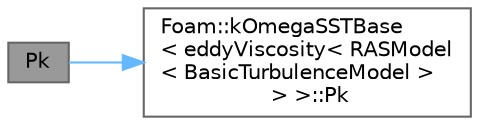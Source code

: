 digraph "Pk"
{
 // LATEX_PDF_SIZE
  bgcolor="transparent";
  edge [fontname=Helvetica,fontsize=10,labelfontname=Helvetica,labelfontsize=10];
  node [fontname=Helvetica,fontsize=10,shape=box,height=0.2,width=0.4];
  rankdir="LR";
  Node1 [id="Node000001",label="Pk",height=0.2,width=0.4,color="gray40", fillcolor="grey60", style="filled", fontcolor="black",tooltip=" "];
  Node1 -> Node2 [id="edge1_Node000001_Node000002",color="steelblue1",style="solid",tooltip=" "];
  Node2 [id="Node000002",label="Foam::kOmegaSSTBase\l\< eddyViscosity\< RASModel\l\< BasicTurbulenceModel \>\l \> \>::Pk",height=0.2,width=0.4,color="grey40", fillcolor="white", style="filled",URL="$classFoam_1_1kOmegaSSTBase.html#aca22f7dba2768403b9c83d5c19bc01d6",tooltip=" "];
}
